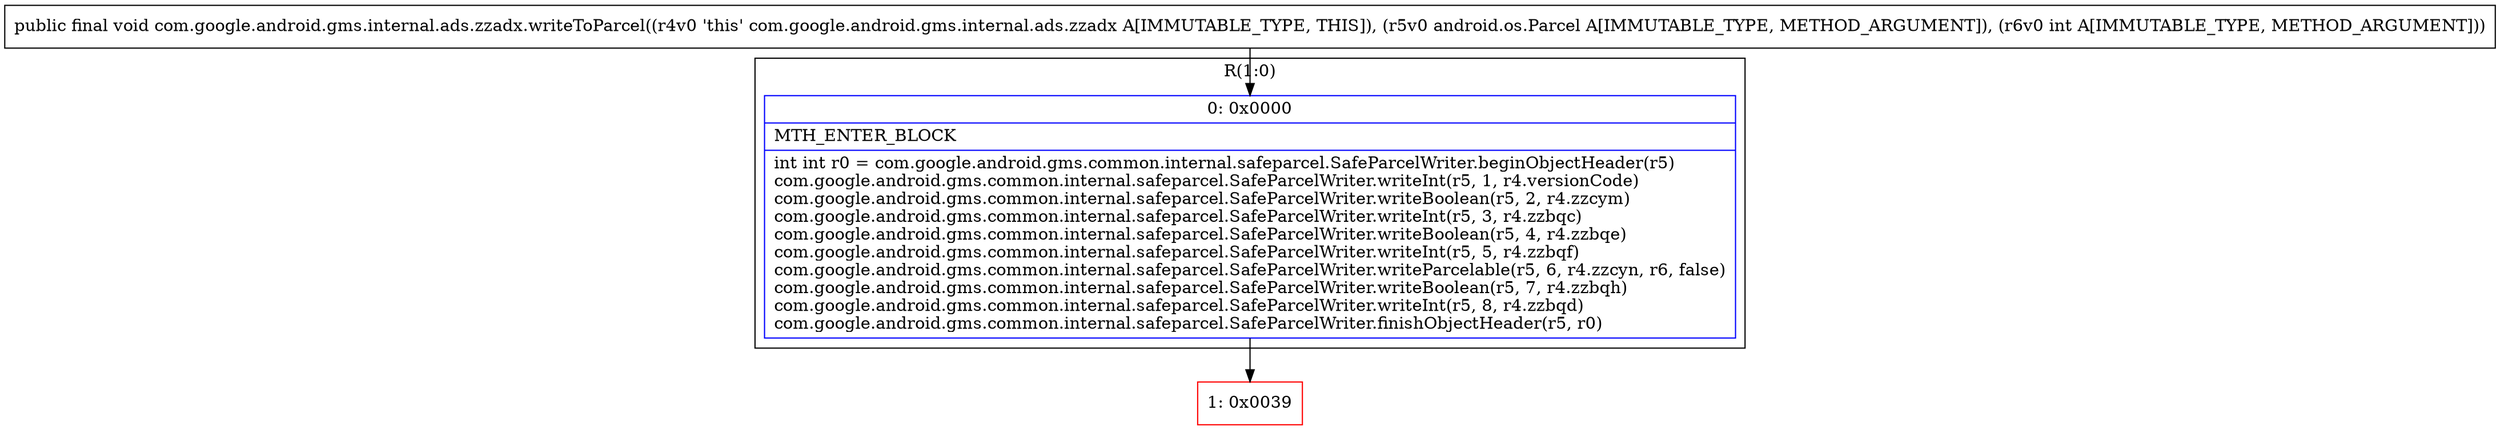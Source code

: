 digraph "CFG forcom.google.android.gms.internal.ads.zzadx.writeToParcel(Landroid\/os\/Parcel;I)V" {
subgraph cluster_Region_598093768 {
label = "R(1:0)";
node [shape=record,color=blue];
Node_0 [shape=record,label="{0\:\ 0x0000|MTH_ENTER_BLOCK\l|int int r0 = com.google.android.gms.common.internal.safeparcel.SafeParcelWriter.beginObjectHeader(r5)\lcom.google.android.gms.common.internal.safeparcel.SafeParcelWriter.writeInt(r5, 1, r4.versionCode)\lcom.google.android.gms.common.internal.safeparcel.SafeParcelWriter.writeBoolean(r5, 2, r4.zzcym)\lcom.google.android.gms.common.internal.safeparcel.SafeParcelWriter.writeInt(r5, 3, r4.zzbqc)\lcom.google.android.gms.common.internal.safeparcel.SafeParcelWriter.writeBoolean(r5, 4, r4.zzbqe)\lcom.google.android.gms.common.internal.safeparcel.SafeParcelWriter.writeInt(r5, 5, r4.zzbqf)\lcom.google.android.gms.common.internal.safeparcel.SafeParcelWriter.writeParcelable(r5, 6, r4.zzcyn, r6, false)\lcom.google.android.gms.common.internal.safeparcel.SafeParcelWriter.writeBoolean(r5, 7, r4.zzbqh)\lcom.google.android.gms.common.internal.safeparcel.SafeParcelWriter.writeInt(r5, 8, r4.zzbqd)\lcom.google.android.gms.common.internal.safeparcel.SafeParcelWriter.finishObjectHeader(r5, r0)\l}"];
}
Node_1 [shape=record,color=red,label="{1\:\ 0x0039}"];
MethodNode[shape=record,label="{public final void com.google.android.gms.internal.ads.zzadx.writeToParcel((r4v0 'this' com.google.android.gms.internal.ads.zzadx A[IMMUTABLE_TYPE, THIS]), (r5v0 android.os.Parcel A[IMMUTABLE_TYPE, METHOD_ARGUMENT]), (r6v0 int A[IMMUTABLE_TYPE, METHOD_ARGUMENT])) }"];
MethodNode -> Node_0;
Node_0 -> Node_1;
}

